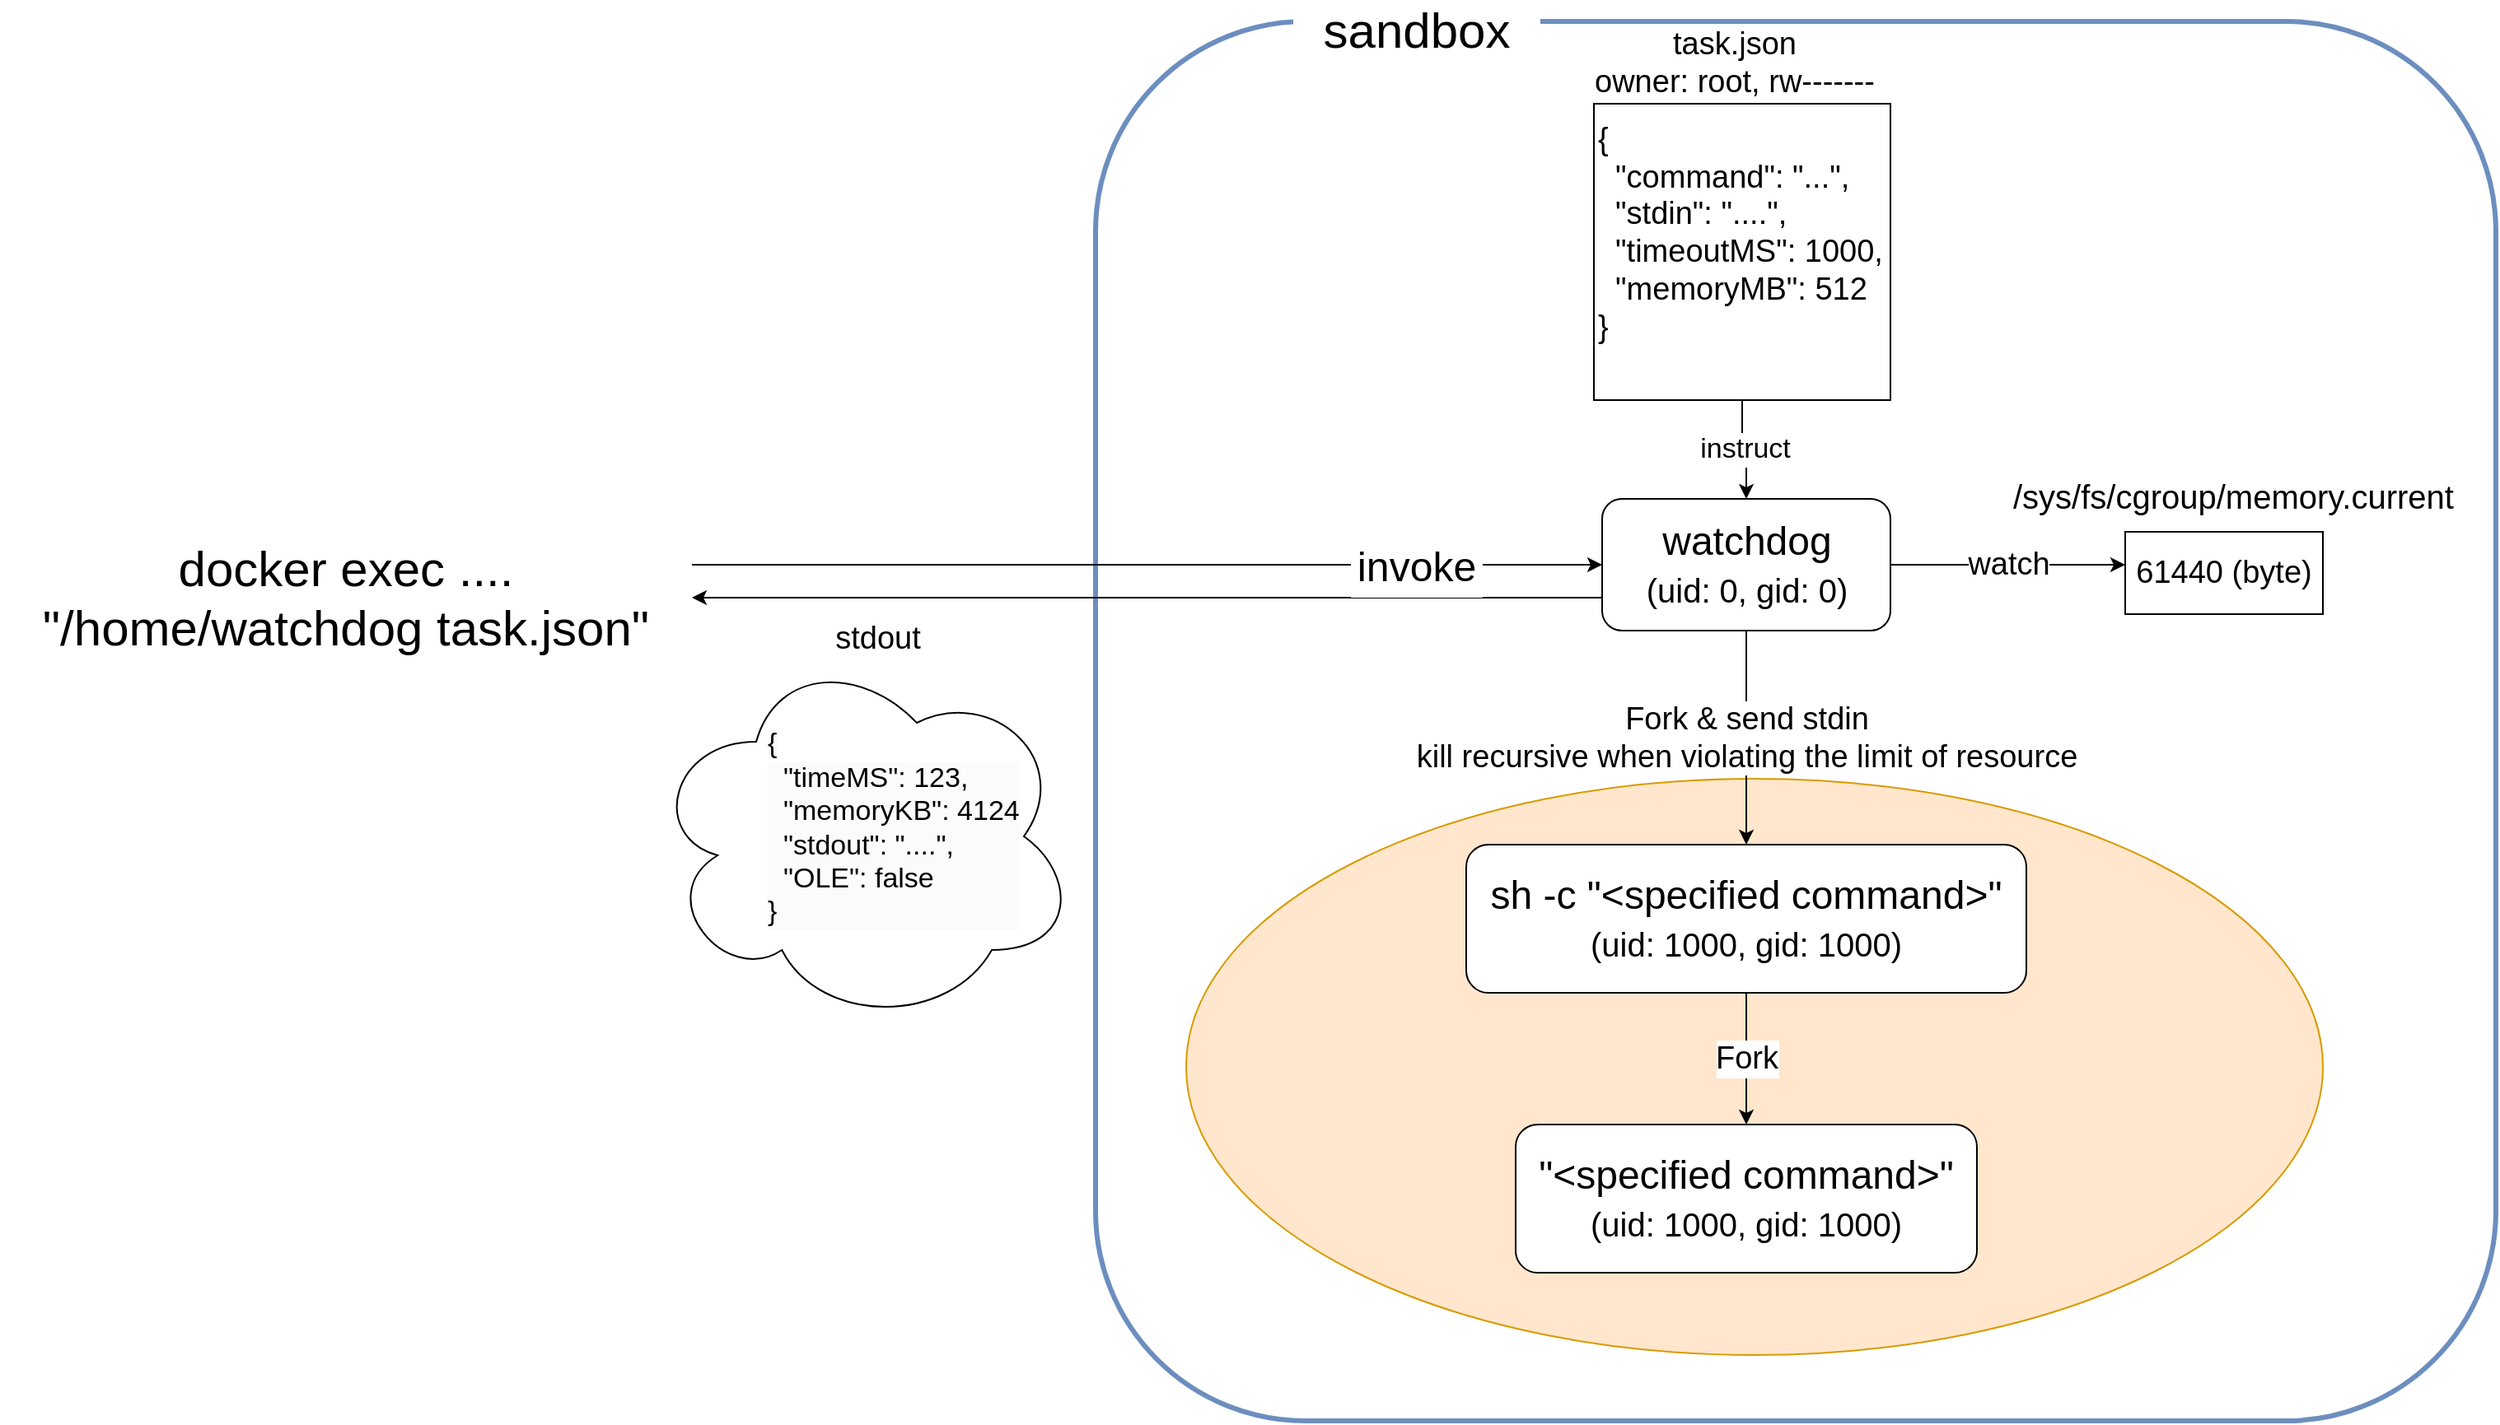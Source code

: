 <mxfile version="26.0.9">
  <diagram id="73rq--4wLsz-ZdURuD6T" name="Page-1">
    <mxGraphModel dx="2590" dy="1755" grid="1" gridSize="10" guides="1" tooltips="1" connect="1" arrows="1" fold="1" page="1" pageScale="1" pageWidth="1550" pageHeight="1000" math="0" shadow="0">
      <root>
        <mxCell id="0" />
        <mxCell id="1" parent="0" />
        <mxCell id="tx8kz9Wl7r3QxCoPUqwi-25" value="" style="rounded=1;whiteSpace=wrap;html=1;fillColor=none;strokeColor=#6c8ebf;strokeWidth=3;" vertex="1" parent="1">
          <mxGeometry x="681" y="90" width="850" height="850" as="geometry" />
        </mxCell>
        <mxCell id="tx8kz9Wl7r3QxCoPUqwi-27" style="edgeStyle=orthogonalEdgeStyle;rounded=0;orthogonalLoop=1;jettySize=auto;html=1;exitX=1;exitY=0.25;exitDx=0;exitDy=0;entryX=0;entryY=0.5;entryDx=0;entryDy=0;" edge="1" parent="1" source="tx8kz9Wl7r3QxCoPUqwi-1" target="tx8kz9Wl7r3QxCoPUqwi-2">
          <mxGeometry relative="1" as="geometry" />
        </mxCell>
        <mxCell id="tx8kz9Wl7r3QxCoPUqwi-1" value="docker exec .... &quot;/home/watchdog task.json&quot;" style="text;html=1;align=center;verticalAlign=middle;whiteSpace=wrap;rounded=0;fontSize=30;" vertex="1" parent="1">
          <mxGeometry x="16" y="400" width="420" height="80" as="geometry" />
        </mxCell>
        <mxCell id="tx8kz9Wl7r3QxCoPUqwi-20" value="&lt;font style=&quot;font-size: 19px;&quot;&gt;watch&lt;/font&gt;" style="edgeStyle=orthogonalEdgeStyle;rounded=0;orthogonalLoop=1;jettySize=auto;html=1;exitX=1;exitY=0.5;exitDx=0;exitDy=0;" edge="1" parent="1" source="tx8kz9Wl7r3QxCoPUqwi-2">
          <mxGeometry relative="1" as="geometry">
            <mxPoint x="1306" y="420" as="targetPoint" />
          </mxGeometry>
        </mxCell>
        <mxCell id="tx8kz9Wl7r3QxCoPUqwi-33" style="edgeStyle=orthogonalEdgeStyle;rounded=0;orthogonalLoop=1;jettySize=auto;html=1;exitX=0;exitY=0.75;exitDx=0;exitDy=0;entryX=1;entryY=0.5;entryDx=0;entryDy=0;" edge="1" parent="1" source="tx8kz9Wl7r3QxCoPUqwi-2" target="tx8kz9Wl7r3QxCoPUqwi-1">
          <mxGeometry relative="1" as="geometry" />
        </mxCell>
        <mxCell id="tx8kz9Wl7r3QxCoPUqwi-2" value="watchdog&lt;div&gt;&lt;div&gt;&lt;font style=&quot;font-size: 20px;&quot;&gt;(uid: 0, gid: 0)&lt;/font&gt;&lt;/div&gt;&lt;/div&gt;" style="rounded=1;whiteSpace=wrap;html=1;fontSize=24;" vertex="1" parent="1">
          <mxGeometry x="988.5" y="380" width="175" height="80" as="geometry" />
        </mxCell>
        <mxCell id="tx8kz9Wl7r3QxCoPUqwi-11" value="" style="group" vertex="1" connectable="0" parent="1">
          <mxGeometry x="1236" y="360" width="280" height="90" as="geometry" />
        </mxCell>
        <mxCell id="tx8kz9Wl7r3QxCoPUqwi-7" value="/sys/fs/cgroup/memory.current" style="text;whiteSpace=wrap;fontSize=20;" vertex="1" parent="tx8kz9Wl7r3QxCoPUqwi-11">
          <mxGeometry width="280" height="40" as="geometry" />
        </mxCell>
        <mxCell id="tx8kz9Wl7r3QxCoPUqwi-10" value="&lt;span style=&quot;font-size: 19px; text-align: left;&quot;&gt;61440 (byte)&lt;/span&gt;" style="rounded=0;whiteSpace=wrap;html=1;" vertex="1" parent="tx8kz9Wl7r3QxCoPUqwi-11">
          <mxGeometry x="70" y="40" width="120" height="50" as="geometry" />
        </mxCell>
        <mxCell id="tx8kz9Wl7r3QxCoPUqwi-12" value="" style="group" vertex="1" connectable="0" parent="1">
          <mxGeometry x="973.5" y="90" width="190" height="230" as="geometry" />
        </mxCell>
        <mxCell id="tx8kz9Wl7r3QxCoPUqwi-5" value="{&lt;div&gt;&amp;nbsp; &quot;command&quot;: &quot;...&quot;,&lt;/div&gt;&lt;div&gt;&amp;nbsp; &quot;stdin&quot;: &quot;....&quot;,&lt;/div&gt;&lt;div&gt;&amp;nbsp; &quot;timeoutMS&quot;: 1000,&lt;/div&gt;&lt;div&gt;&amp;nbsp; &quot;memoryMB&quot;: 512&lt;/div&gt;&lt;div&gt;}&lt;/div&gt;&lt;div&gt;&lt;br style=&quot;text-wrap: nowrap;&quot;&gt;&lt;/div&gt;" style="whiteSpace=wrap;html=1;aspect=fixed;align=left;fontSize=19;" vertex="1" parent="tx8kz9Wl7r3QxCoPUqwi-12">
          <mxGeometry x="10" y="50" width="180" height="180" as="geometry" />
        </mxCell>
        <mxCell id="tx8kz9Wl7r3QxCoPUqwi-6" value="task.json&lt;div&gt;owner: root, rw-------&lt;/div&gt;" style="text;html=1;align=center;verticalAlign=middle;whiteSpace=wrap;rounded=0;fontSize=19;" vertex="1" parent="tx8kz9Wl7r3QxCoPUqwi-12">
          <mxGeometry width="190" height="50" as="geometry" />
        </mxCell>
        <mxCell id="tx8kz9Wl7r3QxCoPUqwi-14" value="" style="group" vertex="1" connectable="0" parent="1">
          <mxGeometry x="906" y="590" width="520" height="310" as="geometry" />
        </mxCell>
        <mxCell id="tx8kz9Wl7r3QxCoPUqwi-23" value="" style="ellipse;whiteSpace=wrap;html=1;fillColor=#ffe6cc;strokeColor=#d79b00;" vertex="1" parent="tx8kz9Wl7r3QxCoPUqwi-14">
          <mxGeometry x="-170" y="-40" width="690" height="350" as="geometry" />
        </mxCell>
        <mxCell id="tx8kz9Wl7r3QxCoPUqwi-13" value="Fork" style="edgeStyle=orthogonalEdgeStyle;rounded=0;orthogonalLoop=1;jettySize=auto;html=1;exitX=0.5;exitY=1;exitDx=0;exitDy=0;entryX=0.5;entryY=0;entryDx=0;entryDy=0;fontSize=19;" edge="1" parent="tx8kz9Wl7r3QxCoPUqwi-14" source="tx8kz9Wl7r3QxCoPUqwi-3" target="tx8kz9Wl7r3QxCoPUqwi-8">
          <mxGeometry relative="1" as="geometry" />
        </mxCell>
        <mxCell id="tx8kz9Wl7r3QxCoPUqwi-3" value="&lt;div&gt;sh -c &quot;&amp;lt;specified command&amp;gt;&quot;&lt;span style=&quot;background-color: transparent; color: light-dark(rgb(0, 0, 0), rgb(255, 255, 255)); font-size: 20px;&quot;&gt;(uid: 1000, gid: 1000)&lt;/span&gt;&lt;/div&gt;" style="rounded=1;whiteSpace=wrap;html=1;fontSize=24;" vertex="1" parent="tx8kz9Wl7r3QxCoPUqwi-14">
          <mxGeometry width="340" height="90" as="geometry" />
        </mxCell>
        <mxCell id="tx8kz9Wl7r3QxCoPUqwi-8" value="&lt;div&gt;&quot;&amp;lt;specified command&amp;gt;&quot;&lt;/div&gt;&lt;div&gt;&lt;span style=&quot;background-color: transparent; color: light-dark(rgb(0, 0, 0), rgb(255, 255, 255)); font-size: 20px;&quot;&gt;(uid: 1000, gid: 1000)&lt;/span&gt;&lt;/div&gt;" style="rounded=1;whiteSpace=wrap;html=1;fontSize=24;" vertex="1" parent="tx8kz9Wl7r3QxCoPUqwi-14">
          <mxGeometry x="30" y="170" width="280" height="90" as="geometry" />
        </mxCell>
        <mxCell id="tx8kz9Wl7r3QxCoPUqwi-18" value="instruct" style="edgeStyle=orthogonalEdgeStyle;rounded=0;orthogonalLoop=1;jettySize=auto;html=1;exitX=0.5;exitY=1;exitDx=0;exitDy=0;entryX=0.5;entryY=0;entryDx=0;entryDy=0;fontSize=17;" edge="1" parent="1" source="tx8kz9Wl7r3QxCoPUqwi-5" target="tx8kz9Wl7r3QxCoPUqwi-2">
          <mxGeometry relative="1" as="geometry">
            <Array as="points">
              <mxPoint x="1073" y="350" />
              <mxPoint x="1076" y="350" />
            </Array>
          </mxGeometry>
        </mxCell>
        <mxCell id="tx8kz9Wl7r3QxCoPUqwi-15" value="Fork &amp;amp; send stdin&lt;div&gt;kill recursive when violating the limit of resource&lt;/div&gt;" style="edgeStyle=orthogonalEdgeStyle;rounded=0;orthogonalLoop=1;jettySize=auto;html=1;exitX=0.5;exitY=1;exitDx=0;exitDy=0;fontSize=19;entryX=0.5;entryY=0;entryDx=0;entryDy=0;" edge="1" parent="1" source="tx8kz9Wl7r3QxCoPUqwi-2" target="tx8kz9Wl7r3QxCoPUqwi-3">
          <mxGeometry relative="1" as="geometry">
            <Array as="points" />
            <mxPoint as="offset" />
          </mxGeometry>
        </mxCell>
        <mxCell id="tx8kz9Wl7r3QxCoPUqwi-26" value="sandbox" style="text;html=1;align=center;verticalAlign=middle;whiteSpace=wrap;rounded=0;fontSize=30;fillColor=default;" vertex="1" parent="1">
          <mxGeometry x="801" y="80" width="150" height="30" as="geometry" />
        </mxCell>
        <mxCell id="tx8kz9Wl7r3QxCoPUqwi-28" value="invoke" style="text;html=1;align=center;verticalAlign=middle;whiteSpace=wrap;rounded=0;fontSize=25;fillColor=default;" vertex="1" parent="1">
          <mxGeometry x="836" y="400" width="80" height="40" as="geometry" />
        </mxCell>
        <mxCell id="tx8kz9Wl7r3QxCoPUqwi-32" value="" style="group;fontSize=15;" vertex="1" connectable="0" parent="1">
          <mxGeometry x="390" y="440" width="320" height="370" as="geometry" />
        </mxCell>
        <mxCell id="tx8kz9Wl7r3QxCoPUqwi-31" value="stdout" style="text;html=1;align=center;verticalAlign=middle;whiteSpace=wrap;rounded=0;fontSize=19;" vertex="1" parent="tx8kz9Wl7r3QxCoPUqwi-32">
          <mxGeometry x="64" width="190" height="50" as="geometry" />
        </mxCell>
        <mxCell id="tx8kz9Wl7r3QxCoPUqwi-34" value="&lt;div style=&quot;forced-color-adjust: none;&quot;&gt;&lt;br&gt;&lt;/div&gt;" style="ellipse;shape=cloud;whiteSpace=wrap;html=1;fontSize=20;align=left;" vertex="1" parent="tx8kz9Wl7r3QxCoPUqwi-32">
          <mxGeometry x="20" y="30" width="260" height="230" as="geometry" />
        </mxCell>
        <mxCell id="tx8kz9Wl7r3QxCoPUqwi-36" value="&lt;span style=&quot;color: rgb(0, 0, 0); font-size: 17px; background-color: rgb(251, 251, 251); float: none; display: inline !important;&quot;&gt;{&lt;/span&gt;&lt;div style=&quot;color: rgb(0, 0, 0); font-size: 17px; background-color: rgb(251, 251, 251);&quot;&gt;&amp;nbsp; &quot;timeMS&quot;: 123,&lt;/div&gt;&lt;div style=&quot;color: rgb(0, 0, 0); font-size: 17px; background-color: rgb(251, 251, 251);&quot;&gt;&amp;nbsp; &quot;memoryKB&quot;: 4124&lt;/div&gt;&lt;div style=&quot;color: rgb(0, 0, 0); font-size: 17px; background-color: rgb(251, 251, 251);&quot;&gt;&amp;nbsp; &quot;stdout&quot;: &quot;....&quot;,&lt;br&gt;&amp;nbsp; &quot;OLE&quot;: false&lt;/div&gt;&lt;div style=&quot;color: rgb(0, 0, 0); font-size: 17px; background-color: rgb(251, 251, 251);&quot;&gt;}&lt;/div&gt;" style="text;html=1;align=left;verticalAlign=middle;whiteSpace=wrap;rounded=0;" vertex="1" parent="tx8kz9Wl7r3QxCoPUqwi-32">
          <mxGeometry x="90" y="80" width="230" height="120" as="geometry" />
        </mxCell>
      </root>
    </mxGraphModel>
  </diagram>
</mxfile>
